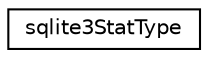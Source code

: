 digraph "Graphical Class Hierarchy"
{
 // LATEX_PDF_SIZE
  edge [fontname="Helvetica",fontsize="10",labelfontname="Helvetica",labelfontsize="10"];
  node [fontname="Helvetica",fontsize="10",shape=record];
  rankdir="LR";
  Node0 [label="sqlite3StatType",height=0.2,width=0.4,color="black", fillcolor="white", style="filled",URL="$db/d1b/sqlite3_8c.html#db/d40/structsqlite3StatType",tooltip=" "];
}
